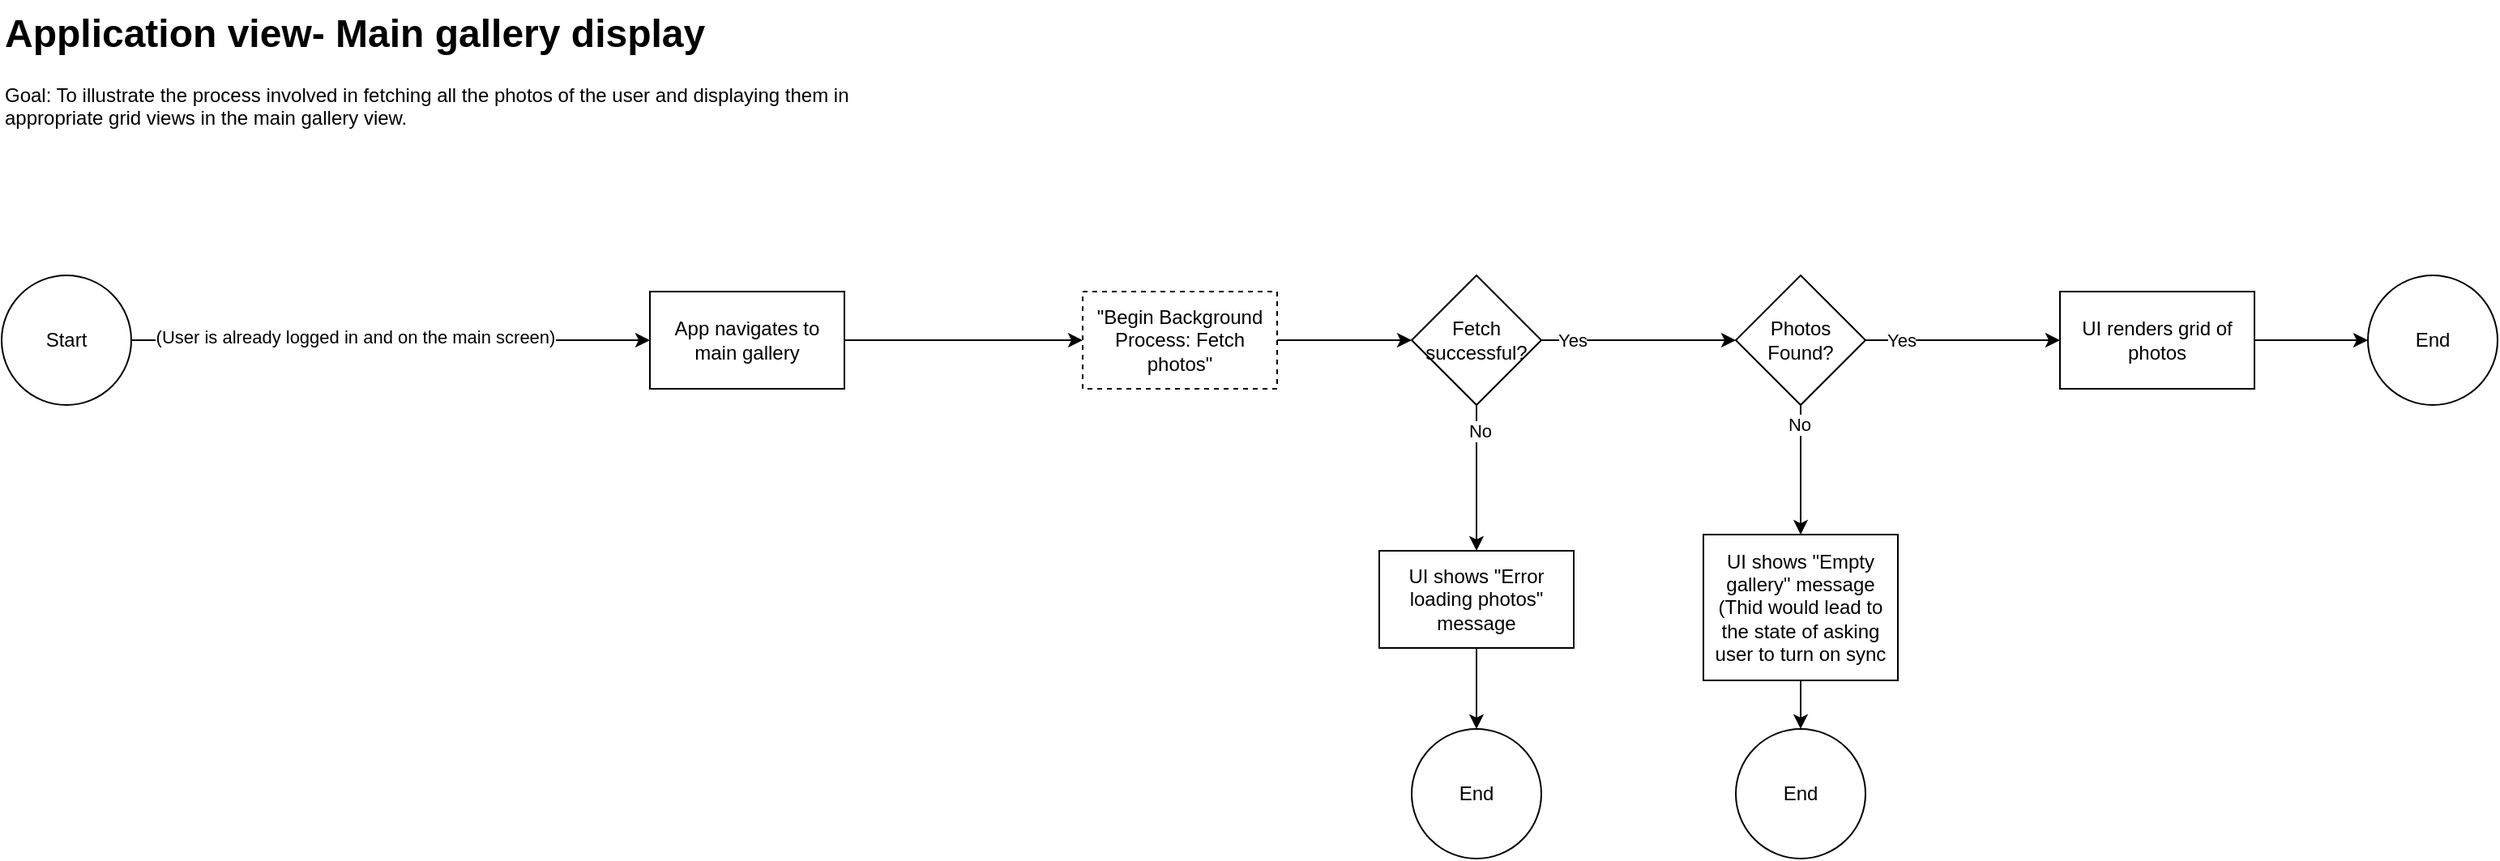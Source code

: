 <mxfile version="28.2.7" pages="3">
  <diagram name="Main gallery view-Application side Architecture" id="soFeNT79Fc8wWR2HupLG">
    <mxGraphModel dx="2977" dy="1703" grid="1" gridSize="10" guides="1" tooltips="1" connect="1" arrows="1" fold="1" page="1" pageScale="1" pageWidth="827" pageHeight="1169" math="0" shadow="0">
      <root>
        <mxCell id="0" />
        <mxCell id="1" parent="0" />
        <mxCell id="mT2T0vd9U5Znf32n-R54-3" style="edgeStyle=orthogonalEdgeStyle;rounded=0;orthogonalLoop=1;jettySize=auto;html=1;" parent="1" source="mT2T0vd9U5Znf32n-R54-1" target="mT2T0vd9U5Znf32n-R54-2" edge="1">
          <mxGeometry relative="1" as="geometry" />
        </mxCell>
        <mxCell id="mT2T0vd9U5Znf32n-R54-4" value="&lt;p data-pm-slice=&quot;1 1 [&amp;quot;ordered_list&amp;quot;,{&amp;quot;order&amp;quot;:1},&amp;quot;list_item&amp;quot;,{},&amp;quot;bullet_list&amp;quot;,{},&amp;quot;list_item&amp;quot;,{}]&quot;&gt;(User is already logged in and on the main screen)&lt;/p&gt;" style="edgeLabel;html=1;align=center;verticalAlign=middle;resizable=0;points=[];" parent="mT2T0vd9U5Znf32n-R54-3" vertex="1" connectable="0">
          <mxGeometry x="-0.141" y="2" relative="1" as="geometry">
            <mxPoint as="offset" />
          </mxGeometry>
        </mxCell>
        <mxCell id="mT2T0vd9U5Znf32n-R54-1" value="Start" style="ellipse;whiteSpace=wrap;html=1;aspect=fixed;" parent="1" vertex="1">
          <mxGeometry x="40" y="240" width="80" height="80" as="geometry" />
        </mxCell>
        <mxCell id="mT2T0vd9U5Znf32n-R54-6" style="edgeStyle=orthogonalEdgeStyle;rounded=0;orthogonalLoop=1;jettySize=auto;html=1;entryX=0;entryY=0.5;entryDx=0;entryDy=0;" parent="1" source="mT2T0vd9U5Znf32n-R54-2" target="mT2T0vd9U5Znf32n-R54-5" edge="1">
          <mxGeometry relative="1" as="geometry" />
        </mxCell>
        <mxCell id="mT2T0vd9U5Znf32n-R54-2" value="App navigates to main gallery" style="rounded=0;whiteSpace=wrap;html=1;" parent="1" vertex="1">
          <mxGeometry x="440" y="250" width="120" height="60" as="geometry" />
        </mxCell>
        <mxCell id="mT2T0vd9U5Znf32n-R54-8" style="edgeStyle=orthogonalEdgeStyle;rounded=0;orthogonalLoop=1;jettySize=auto;html=1;" parent="1" source="mT2T0vd9U5Znf32n-R54-5" target="mT2T0vd9U5Znf32n-R54-7" edge="1">
          <mxGeometry relative="1" as="geometry" />
        </mxCell>
        <mxCell id="mT2T0vd9U5Znf32n-R54-5" value="&quot;Begin Background Process: Fetch photos&quot;" style="rounded=0;whiteSpace=wrap;html=1;dashed=1;" parent="1" vertex="1">
          <mxGeometry x="707" y="250" width="120" height="60" as="geometry" />
        </mxCell>
        <mxCell id="mT2T0vd9U5Znf32n-R54-9" style="edgeStyle=orthogonalEdgeStyle;rounded=0;orthogonalLoop=1;jettySize=auto;html=1;" parent="1" source="mT2T0vd9U5Znf32n-R54-7" edge="1">
          <mxGeometry relative="1" as="geometry">
            <mxPoint x="950" y="410" as="targetPoint" />
          </mxGeometry>
        </mxCell>
        <mxCell id="mT2T0vd9U5Znf32n-R54-12" value="No" style="edgeLabel;html=1;align=center;verticalAlign=middle;resizable=0;points=[];" parent="mT2T0vd9U5Znf32n-R54-9" vertex="1" connectable="0">
          <mxGeometry x="-0.649" y="2" relative="1" as="geometry">
            <mxPoint as="offset" />
          </mxGeometry>
        </mxCell>
        <mxCell id="mT2T0vd9U5Znf32n-R54-11" style="edgeStyle=orthogonalEdgeStyle;rounded=0;orthogonalLoop=1;jettySize=auto;html=1;" parent="1" source="mT2T0vd9U5Znf32n-R54-7" edge="1">
          <mxGeometry relative="1" as="geometry">
            <mxPoint x="1110" y="280" as="targetPoint" />
          </mxGeometry>
        </mxCell>
        <mxCell id="mT2T0vd9U5Znf32n-R54-13" value="Yes" style="edgeLabel;html=1;align=center;verticalAlign=middle;resizable=0;points=[];" parent="mT2T0vd9U5Znf32n-R54-11" vertex="1" connectable="0">
          <mxGeometry x="-0.693" relative="1" as="geometry">
            <mxPoint as="offset" />
          </mxGeometry>
        </mxCell>
        <mxCell id="mT2T0vd9U5Znf32n-R54-7" value="Fetch successful?" style="rhombus;whiteSpace=wrap;html=1;" parent="1" vertex="1">
          <mxGeometry x="910" y="240" width="80" height="80" as="geometry" />
        </mxCell>
        <mxCell id="mT2T0vd9U5Znf32n-R54-15" style="edgeStyle=orthogonalEdgeStyle;rounded=0;orthogonalLoop=1;jettySize=auto;html=1;" parent="1" source="mT2T0vd9U5Znf32n-R54-14" edge="1">
          <mxGeometry relative="1" as="geometry">
            <mxPoint x="1150" y="400" as="targetPoint" />
          </mxGeometry>
        </mxCell>
        <mxCell id="mT2T0vd9U5Znf32n-R54-17" value="No" style="edgeLabel;html=1;align=center;verticalAlign=middle;resizable=0;points=[];" parent="mT2T0vd9U5Znf32n-R54-15" vertex="1" connectable="0">
          <mxGeometry x="-0.705" y="-1" relative="1" as="geometry">
            <mxPoint as="offset" />
          </mxGeometry>
        </mxCell>
        <mxCell id="mT2T0vd9U5Znf32n-R54-16" style="edgeStyle=orthogonalEdgeStyle;rounded=0;orthogonalLoop=1;jettySize=auto;html=1;" parent="1" source="mT2T0vd9U5Znf32n-R54-14" edge="1">
          <mxGeometry relative="1" as="geometry">
            <mxPoint x="1310" y="280" as="targetPoint" />
          </mxGeometry>
        </mxCell>
        <mxCell id="SPnkVTFteZGqy6TIdmlY-1" value="Yes" style="edgeLabel;html=1;align=center;verticalAlign=middle;resizable=0;points=[];" vertex="1" connectable="0" parent="mT2T0vd9U5Znf32n-R54-16">
          <mxGeometry x="-0.644" relative="1" as="geometry">
            <mxPoint as="offset" />
          </mxGeometry>
        </mxCell>
        <mxCell id="mT2T0vd9U5Znf32n-R54-14" value="Photos Found?" style="rhombus;whiteSpace=wrap;html=1;" parent="1" vertex="1">
          <mxGeometry x="1110" y="240" width="80" height="80" as="geometry" />
        </mxCell>
        <mxCell id="mT2T0vd9U5Znf32n-R54-19" style="edgeStyle=orthogonalEdgeStyle;rounded=0;orthogonalLoop=1;jettySize=auto;html=1;" parent="1" source="mT2T0vd9U5Znf32n-R54-18" target="mT2T0vd9U5Znf32n-R54-20" edge="1">
          <mxGeometry relative="1" as="geometry">
            <mxPoint x="1500" y="280" as="targetPoint" />
          </mxGeometry>
        </mxCell>
        <mxCell id="mT2T0vd9U5Znf32n-R54-18" value="UI renders grid of photos" style="rounded=0;whiteSpace=wrap;html=1;" parent="1" vertex="1">
          <mxGeometry x="1310" y="250" width="120" height="60" as="geometry" />
        </mxCell>
        <mxCell id="mT2T0vd9U5Znf32n-R54-20" value="End" style="ellipse;whiteSpace=wrap;html=1;aspect=fixed;" parent="1" vertex="1">
          <mxGeometry x="1500" y="240" width="80" height="80" as="geometry" />
        </mxCell>
        <mxCell id="mT2T0vd9U5Znf32n-R54-25" style="edgeStyle=orthogonalEdgeStyle;rounded=0;orthogonalLoop=1;jettySize=auto;html=1;" parent="1" source="mT2T0vd9U5Znf32n-R54-21" target="mT2T0vd9U5Znf32n-R54-26" edge="1">
          <mxGeometry relative="1" as="geometry">
            <mxPoint x="950" y="520" as="targetPoint" />
          </mxGeometry>
        </mxCell>
        <mxCell id="mT2T0vd9U5Znf32n-R54-21" value="UI shows &quot;Error loading photos&quot; message" style="rounded=0;whiteSpace=wrap;html=1;" parent="1" vertex="1">
          <mxGeometry x="890" y="410" width="120" height="60" as="geometry" />
        </mxCell>
        <mxCell id="mT2T0vd9U5Znf32n-R54-23" style="edgeStyle=orthogonalEdgeStyle;rounded=0;orthogonalLoop=1;jettySize=auto;html=1;" parent="1" source="mT2T0vd9U5Znf32n-R54-22" target="mT2T0vd9U5Znf32n-R54-24" edge="1">
          <mxGeometry relative="1" as="geometry">
            <mxPoint x="1150" y="560" as="targetPoint" />
          </mxGeometry>
        </mxCell>
        <mxCell id="mT2T0vd9U5Znf32n-R54-22" value="UI shows &quot;Empty gallery&quot; message&lt;div&gt;(Thid would lead to the state of asking user to turn on sync&lt;/div&gt;" style="rounded=0;whiteSpace=wrap;html=1;" parent="1" vertex="1">
          <mxGeometry x="1090" y="400" width="120" height="90" as="geometry" />
        </mxCell>
        <mxCell id="mT2T0vd9U5Znf32n-R54-24" value="End" style="ellipse;whiteSpace=wrap;html=1;aspect=fixed;" parent="1" vertex="1">
          <mxGeometry x="1110" y="520" width="80" height="80" as="geometry" />
        </mxCell>
        <mxCell id="mT2T0vd9U5Znf32n-R54-26" value="End" style="ellipse;whiteSpace=wrap;html=1;aspect=fixed;" parent="1" vertex="1">
          <mxGeometry x="910" y="520" width="80" height="80" as="geometry" />
        </mxCell>
        <mxCell id="mT2T0vd9U5Znf32n-R54-27" value="&lt;h1 style=&quot;margin-top: 0px;&quot;&gt;Application view- Main gallery display&lt;/h1&gt;&lt;p&gt;Goal: To illustrate the process involved in fetching all the photos of the user and displaying them in appropriate grid views in the main gallery view.&amp;nbsp;&lt;/p&gt;" style="text;html=1;whiteSpace=wrap;overflow=hidden;rounded=0;" parent="1" vertex="1">
          <mxGeometry x="40" y="70" width="550" height="120" as="geometry" />
        </mxCell>
      </root>
    </mxGraphModel>
  </diagram>
  <diagram id="aQ-A9QGUKl31CdBvyOFe" name="Main Gallery View-Server side architecture">
    <mxGraphModel dx="3473" dy="1987" grid="1" gridSize="10" guides="1" tooltips="1" connect="1" arrows="1" fold="1" page="1" pageScale="1" pageWidth="827" pageHeight="1169" math="0" shadow="0">
      <root>
        <mxCell id="0" />
        <mxCell id="1" parent="0" />
        <mxCell id="EclU5eAB8wHUrEpQA5vV-11" style="edgeStyle=orthogonalEdgeStyle;rounded=0;orthogonalLoop=1;jettySize=auto;html=1;" edge="1" parent="1" source="EclU5eAB8wHUrEpQA5vV-13" target="EclU5eAB8wHUrEpQA5vV-17">
          <mxGeometry relative="1" as="geometry" />
        </mxCell>
        <mxCell id="EclU5eAB8wHUrEpQA5vV-12" value="&lt;p data-pm-slice=&quot;1 1 [&amp;quot;ordered_list&amp;quot;,{&amp;quot;order&amp;quot;:1},&amp;quot;list_item&amp;quot;,{},&amp;quot;bullet_list&amp;quot;,{},&amp;quot;list_item&amp;quot;,{}]&quot;&gt;&lt;code&gt;(1. GET /photos [JWT])&lt;/code&gt;&lt;/p&gt;" style="edgeLabel;html=1;align=center;verticalAlign=middle;resizable=0;points=[];" vertex="1" connectable="0" parent="EclU5eAB8wHUrEpQA5vV-11">
          <mxGeometry x="-0.161" relative="1" as="geometry">
            <mxPoint x="-29" as="offset" />
          </mxGeometry>
        </mxCell>
        <mxCell id="EclU5eAB8wHUrEpQA5vV-13" value="Mobile App(External actor)" style="rounded=0;whiteSpace=wrap;html=1;" vertex="1" parent="1">
          <mxGeometry x="20" y="305" width="120" height="60" as="geometry" />
        </mxCell>
        <mxCell id="EclU5eAB8wHUrEpQA5vV-14" value="&lt;h1 style=&quot;margin-top: 0px;&quot;&gt;Main Gallery View- Server side architecture diagram&lt;/h1&gt;&lt;div&gt;&lt;br&gt;&lt;/div&gt;&lt;p&gt;Goal: To depict the server-side architecture flow of how photos will be fetched and rendered in the main gallery view of the app&lt;/p&gt;" style="text;html=1;whiteSpace=wrap;overflow=hidden;rounded=0;" vertex="1" parent="1">
          <mxGeometry x="80" y="40" width="710" height="140" as="geometry" />
        </mxCell>
        <mxCell id="EclU5eAB8wHUrEpQA5vV-15" value="Server side architecture" style="swimlane;childLayout=stackLayout;resizeParent=1;resizeParentMax=0;startSize=20;html=1;" vertex="1" parent="1">
          <mxGeometry x="340" y="200" width="1400" height="770" as="geometry" />
        </mxCell>
        <mxCell id="EclU5eAB8wHUrEpQA5vV-16" value="Amazon API gateway" style="swimlane;startSize=20;html=1;" vertex="1" parent="EclU5eAB8wHUrEpQA5vV-15">
          <mxGeometry y="20" width="290" height="750" as="geometry" />
        </mxCell>
        <mxCell id="EclU5eAB8wHUrEpQA5vV-34" style="edgeStyle=orthogonalEdgeStyle;rounded=0;orthogonalLoop=1;jettySize=auto;html=1;" edge="1" parent="EclU5eAB8wHUrEpQA5vV-16" source="EclU5eAB8wHUrEpQA5vV-17" target="EclU5eAB8wHUrEpQA5vV-33">
          <mxGeometry relative="1" as="geometry" />
        </mxCell>
        <mxCell id="EclU5eAB8wHUrEpQA5vV-17" value="Amazon API Gateway" style="sketch=0;outlineConnect=0;fontColor=#232F3E;gradientColor=none;strokeColor=#ffffff;fillColor=#232F3E;dashed=0;verticalLabelPosition=middle;verticalAlign=bottom;align=center;html=1;whiteSpace=wrap;fontSize=10;fontStyle=1;spacing=3;shape=mxgraph.aws4.productIcon;prIcon=mxgraph.aws4.api_gateway;" vertex="1" parent="EclU5eAB8wHUrEpQA5vV-16">
          <mxGeometry x="105" y="60" width="80" height="110" as="geometry" />
        </mxCell>
        <mxCell id="EclU5eAB8wHUrEpQA5vV-33" value="is Valid JWT?" style="rhombus;whiteSpace=wrap;html=1;" vertex="1" parent="EclU5eAB8wHUrEpQA5vV-16">
          <mxGeometry x="105" y="300" width="80" height="80" as="geometry" />
        </mxCell>
        <mxCell id="EclU5eAB8wHUrEpQA5vV-18" value="Lambda" style="swimlane;startSize=20;html=1;" vertex="1" parent="EclU5eAB8wHUrEpQA5vV-15">
          <mxGeometry x="290" y="20" width="590" height="750" as="geometry" />
        </mxCell>
        <mxCell id="EclU5eAB8wHUrEpQA5vV-45" style="edgeStyle=orthogonalEdgeStyle;rounded=0;orthogonalLoop=1;jettySize=auto;html=1;" edge="1" parent="EclU5eAB8wHUrEpQA5vV-18" source="EclU5eAB8wHUrEpQA5vV-20">
          <mxGeometry relative="1" as="geometry">
            <mxPoint x="305" y="500" as="targetPoint" />
          </mxGeometry>
        </mxCell>
        <mxCell id="EclU5eAB8wHUrEpQA5vV-20" value="" style="outlineConnect=0;dashed=0;verticalLabelPosition=bottom;verticalAlign=top;align=center;html=1;shape=mxgraph.aws3.lambda_function;fillColor=#F58534;gradientColor=none;" vertex="1" parent="EclU5eAB8wHUrEpQA5vV-18">
          <mxGeometry x="270" y="70" width="69" height="72" as="geometry" />
        </mxCell>
        <mxCell id="EclU5eAB8wHUrEpQA5vV-23" value="getPhotosLambda&lt;div&gt;&lt;em style=&quot;background-color: transparent; color: light-dark(rgb(0, 0, 0), rgb(255, 255, 255));&quot;&gt;Extracts &lt;code&gt;user_id&lt;/code&gt; from the JWT.&lt;/em&gt;&lt;/div&gt;" style="text;html=1;whiteSpace=wrap;strokeColor=none;fillColor=none;align=center;verticalAlign=middle;rounded=0;" vertex="1" parent="EclU5eAB8wHUrEpQA5vV-18">
          <mxGeometry x="190" y="10" width="200" height="60" as="geometry" />
        </mxCell>
        <mxCell id="EclU5eAB8wHUrEpQA5vV-38" style="edgeStyle=orthogonalEdgeStyle;rounded=0;orthogonalLoop=1;jettySize=auto;html=1;exitX=1;exitY=0.5;exitDx=0;exitDy=0;" edge="1" parent="EclU5eAB8wHUrEpQA5vV-18" source="EclU5eAB8wHUrEpQA5vV-33">
          <mxGeometry relative="1" as="geometry">
            <mxPoint x="265" y="104.5" as="targetPoint" />
            <mxPoint x="-20" y="324.5" as="sourcePoint" />
            <Array as="points">
              <mxPoint x="235" y="340" />
              <mxPoint x="235" y="105" />
            </Array>
          </mxGeometry>
        </mxCell>
        <mxCell id="EclU5eAB8wHUrEpQA5vV-39" value="Yes" style="edgeLabel;html=1;align=center;verticalAlign=middle;resizable=0;points=[];" vertex="1" connectable="0" parent="EclU5eAB8wHUrEpQA5vV-38">
          <mxGeometry x="-0.915" relative="1" as="geometry">
            <mxPoint as="offset" />
          </mxGeometry>
        </mxCell>
        <mxCell id="EclU5eAB8wHUrEpQA5vV-40" value="&lt;p data-pm-slice=&quot;1 1 [&amp;quot;ordered_list&amp;quot;,{&amp;quot;order&amp;quot;:1},&amp;quot;list_item&amp;quot;,{},&amp;quot;bullet_list&amp;quot;,{},&amp;quot;list_item&amp;quot;,{}]&quot;&gt;&lt;code&gt;(2a. Valid JWT, triggers Lambda)&lt;/code&gt;&lt;/p&gt;" style="edgeLabel;html=1;align=center;verticalAlign=middle;resizable=0;points=[];" vertex="1" connectable="0" parent="EclU5eAB8wHUrEpQA5vV-38">
          <mxGeometry x="-0.529" y="-2" relative="1" as="geometry">
            <mxPoint x="62" y="-2" as="offset" />
          </mxGeometry>
        </mxCell>
        <mxCell id="EclU5eAB8wHUrEpQA5vV-46" value="Database Query successful ?&lt;div&gt;&lt;br&gt;&lt;/div&gt;" style="rhombus;whiteSpace=wrap;html=1;" vertex="1" parent="EclU5eAB8wHUrEpQA5vV-18">
          <mxGeometry x="236.75" y="500" width="135.5" height="130" as="geometry" />
        </mxCell>
        <mxCell id="EclU5eAB8wHUrEpQA5vV-41" style="edgeStyle=orthogonalEdgeStyle;rounded=0;orthogonalLoop=1;jettySize=auto;html=1;" edge="1" parent="EclU5eAB8wHUrEpQA5vV-18">
          <mxGeometry relative="1" as="geometry">
            <mxPoint x="339" y="100" as="sourcePoint" />
            <mxPoint x="790" y="100" as="targetPoint" />
          </mxGeometry>
        </mxCell>
        <mxCell id="EclU5eAB8wHUrEpQA5vV-42" value="(3. SELECT * FROM photos...)" style="edgeLabel;html=1;align=center;verticalAlign=middle;resizable=0;points=[];" vertex="1" connectable="0" parent="EclU5eAB8wHUrEpQA5vV-41">
          <mxGeometry x="-0.466" y="-1" relative="1" as="geometry">
            <mxPoint x="52" y="-1" as="offset" />
          </mxGeometry>
        </mxCell>
        <mxCell id="EclU5eAB8wHUrEpQA5vV-19" value="Amazon RDS&amp;nbsp;" style="swimlane;startSize=20;html=1;" vertex="1" parent="EclU5eAB8wHUrEpQA5vV-15">
          <mxGeometry x="880" y="20" width="520" height="750" as="geometry" />
        </mxCell>
        <mxCell id="EclU5eAB8wHUrEpQA5vV-24" value="Amazon RDS" style="sketch=0;outlineConnect=0;fontColor=#232F3E;gradientColor=none;strokeColor=#ffffff;fillColor=#232F3E;dashed=0;verticalLabelPosition=middle;verticalAlign=bottom;align=center;html=1;whiteSpace=wrap;fontSize=10;fontStyle=1;spacing=3;shape=mxgraph.aws4.productIcon;prIcon=mxgraph.aws4.rds;" vertex="1" parent="EclU5eAB8wHUrEpQA5vV-19">
          <mxGeometry x="200" y="56" width="80" height="100" as="geometry" />
        </mxCell>
        <mxCell id="EclU5eAB8wHUrEpQA5vV-43" style="edgeStyle=orthogonalEdgeStyle;rounded=0;orthogonalLoop=1;jettySize=auto;html=1;" edge="1" parent="EclU5eAB8wHUrEpQA5vV-15" source="EclU5eAB8wHUrEpQA5vV-24" target="EclU5eAB8wHUrEpQA5vV-20">
          <mxGeometry relative="1" as="geometry">
            <Array as="points">
              <mxPoint x="660" y="150" />
              <mxPoint x="660" y="140" />
            </Array>
          </mxGeometry>
        </mxCell>
        <mxCell id="EclU5eAB8wHUrEpQA5vV-44" value="(4. List of Photo Records [JSON])" style="edgeLabel;html=1;align=center;verticalAlign=middle;resizable=0;points=[];" vertex="1" connectable="0" parent="EclU5eAB8wHUrEpQA5vV-43">
          <mxGeometry x="0.153" relative="1" as="geometry">
            <mxPoint as="offset" />
          </mxGeometry>
        </mxCell>
        <mxCell id="EclU5eAB8wHUrEpQA5vV-47" style="edgeStyle=orthogonalEdgeStyle;rounded=0;orthogonalLoop=1;jettySize=auto;html=1;" edge="1" parent="EclU5eAB8wHUrEpQA5vV-15" source="EclU5eAB8wHUrEpQA5vV-46" target="EclU5eAB8wHUrEpQA5vV-17">
          <mxGeometry relative="1" as="geometry">
            <Array as="points">
              <mxPoint x="90" y="585" />
              <mxPoint x="90" y="230" />
              <mxPoint x="130" y="230" />
            </Array>
          </mxGeometry>
        </mxCell>
        <mxCell id="EclU5eAB8wHUrEpQA5vV-48" value="Yes" style="edgeLabel;html=1;align=center;verticalAlign=middle;resizable=0;points=[];" vertex="1" connectable="0" parent="EclU5eAB8wHUrEpQA5vV-47">
          <mxGeometry x="-0.939" y="3" relative="1" as="geometry">
            <mxPoint x="10" y="-8" as="offset" />
          </mxGeometry>
        </mxCell>
        <mxCell id="EclU5eAB8wHUrEpQA5vV-49" value="(5. 200 OK Response [JSON list])" style="edgeLabel;html=1;align=center;verticalAlign=middle;resizable=0;points=[];" vertex="1" connectable="0" parent="EclU5eAB8wHUrEpQA5vV-47">
          <mxGeometry x="-0.539" y="-1" relative="1" as="geometry">
            <mxPoint x="1" as="offset" />
          </mxGeometry>
        </mxCell>
        <mxCell id="EclU5eAB8wHUrEpQA5vV-52" style="edgeStyle=orthogonalEdgeStyle;rounded=0;orthogonalLoop=1;jettySize=auto;html=1;" edge="1" parent="EclU5eAB8wHUrEpQA5vV-15" source="EclU5eAB8wHUrEpQA5vV-46" target="EclU5eAB8wHUrEpQA5vV-17">
          <mxGeometry relative="1" as="geometry">
            <Array as="points">
              <mxPoint x="595" y="690" />
              <mxPoint x="230" y="690" />
              <mxPoint x="230" y="135" />
            </Array>
          </mxGeometry>
        </mxCell>
        <mxCell id="EclU5eAB8wHUrEpQA5vV-54" value="(5b. 500 Internal Server Error)" style="edgeLabel;html=1;align=center;verticalAlign=middle;resizable=0;points=[];" vertex="1" connectable="0" parent="EclU5eAB8wHUrEpQA5vV-52">
          <mxGeometry x="-0.515" y="-1" relative="1" as="geometry">
            <mxPoint as="offset" />
          </mxGeometry>
        </mxCell>
        <mxCell id="EclU5eAB8wHUrEpQA5vV-55" value="No" style="edgeLabel;html=1;align=center;verticalAlign=middle;resizable=0;points=[];" vertex="1" connectable="0" parent="EclU5eAB8wHUrEpQA5vV-52">
          <mxGeometry x="-0.919" relative="1" as="geometry">
            <mxPoint as="offset" />
          </mxGeometry>
        </mxCell>
        <mxCell id="EclU5eAB8wHUrEpQA5vV-35" style="edgeStyle=orthogonalEdgeStyle;rounded=0;orthogonalLoop=1;jettySize=auto;html=1;entryX=0.5;entryY=1;entryDx=0;entryDy=0;" edge="1" parent="1" source="EclU5eAB8wHUrEpQA5vV-33" target="EclU5eAB8wHUrEpQA5vV-13">
          <mxGeometry relative="1" as="geometry" />
        </mxCell>
        <mxCell id="EclU5eAB8wHUrEpQA5vV-36" value="No" style="edgeLabel;html=1;align=center;verticalAlign=middle;resizable=0;points=[];" vertex="1" connectable="0" parent="EclU5eAB8wHUrEpQA5vV-35">
          <mxGeometry x="-0.898" y="1" relative="1" as="geometry">
            <mxPoint as="offset" />
          </mxGeometry>
        </mxCell>
        <mxCell id="EclU5eAB8wHUrEpQA5vV-37" value="(2b. 401 Unauthorized Error)" style="edgeLabel;html=1;align=center;verticalAlign=middle;resizable=0;points=[];" vertex="1" connectable="0" parent="EclU5eAB8wHUrEpQA5vV-35">
          <mxGeometry x="-0.273" relative="1" as="geometry">
            <mxPoint as="offset" />
          </mxGeometry>
        </mxCell>
        <mxCell id="EclU5eAB8wHUrEpQA5vV-50" style="edgeStyle=orthogonalEdgeStyle;rounded=0;orthogonalLoop=1;jettySize=auto;html=1;entryX=0.75;entryY=1;entryDx=0;entryDy=0;" edge="1" parent="1" source="EclU5eAB8wHUrEpQA5vV-17" target="EclU5eAB8wHUrEpQA5vV-13">
          <mxGeometry relative="1" as="geometry">
            <Array as="points">
              <mxPoint x="292" y="360" />
              <mxPoint x="292" y="410" />
              <mxPoint x="110" y="410" />
            </Array>
          </mxGeometry>
        </mxCell>
        <mxCell id="EclU5eAB8wHUrEpQA5vV-51" value="(6. 200 OK Response [JSON list])" style="edgeLabel;html=1;align=center;verticalAlign=middle;resizable=0;points=[];" vertex="1" connectable="0" parent="EclU5eAB8wHUrEpQA5vV-50">
          <mxGeometry x="0.405" y="3" relative="1" as="geometry">
            <mxPoint as="offset" />
          </mxGeometry>
        </mxCell>
        <mxCell id="EclU5eAB8wHUrEpQA5vV-56" style="edgeStyle=orthogonalEdgeStyle;rounded=0;orthogonalLoop=1;jettySize=auto;html=1;entryX=0.654;entryY=0.948;entryDx=0;entryDy=0;entryPerimeter=0;" edge="1" parent="1" source="EclU5eAB8wHUrEpQA5vV-17" target="EclU5eAB8wHUrEpQA5vV-13">
          <mxGeometry relative="1" as="geometry">
            <Array as="points">
              <mxPoint x="450" y="420" />
              <mxPoint x="293" y="420" />
              <mxPoint x="293" y="480" />
              <mxPoint x="99" y="480" />
            </Array>
          </mxGeometry>
        </mxCell>
        <mxCell id="EclU5eAB8wHUrEpQA5vV-57" value="(6b. 500 Internal Server Error)" style="edgeLabel;html=1;align=center;verticalAlign=middle;resizable=0;points=[];" vertex="1" connectable="0" parent="EclU5eAB8wHUrEpQA5vV-56">
          <mxGeometry x="0.439" y="-1" relative="1" as="geometry">
            <mxPoint x="53" as="offset" />
          </mxGeometry>
        </mxCell>
      </root>
    </mxGraphModel>
  </diagram>
  <diagram id="uPmoQT6t7mvAOTmeX4oE" name="Main Gallery View-Block Diagram">
    <mxGraphModel dx="1737" dy="993" grid="1" gridSize="10" guides="1" tooltips="1" connect="1" arrows="1" fold="1" page="1" pageScale="1" pageWidth="827" pageHeight="1169" math="0" shadow="0">
      <root>
        <mxCell id="0" />
        <mxCell id="1" parent="0" />
        <mxCell id="wKyz78thEzWYcF34SXgP-1" value="&lt;h3 data-pm-slice=&quot;1 1 []&quot;&gt;&lt;strong&gt;2. Amazon RDS (PostgreSQL): Database Schema&lt;/strong&gt;&lt;/h3&gt;&lt;p&gt;This diagram shows the database tables we will create inside our PostgreSQL instance. These tables will hold all the metadata for our application.&lt;/p&gt;" style="text;html=1;whiteSpace=wrap;strokeColor=none;fillColor=none;align=center;verticalAlign=middle;rounded=0;" vertex="1" parent="1">
          <mxGeometry x="210" y="150" width="790" height="30" as="geometry" />
        </mxCell>
        <mxCell id="wKyz78thEzWYcF34SXgP-2" value="" style="rounded=0;whiteSpace=wrap;html=1;" vertex="1" parent="1">
          <mxGeometry x="337" y="260" width="340" height="840" as="geometry" />
        </mxCell>
        <mxCell id="wKyz78thEzWYcF34SXgP-3" value="Amazon RDS Instance: &quot;photosync-db&quot;" style="text;html=1;whiteSpace=wrap;strokeColor=none;fillColor=none;align=center;verticalAlign=middle;rounded=0;" vertex="1" parent="1">
          <mxGeometry x="384" y="300" width="246" height="30" as="geometry" />
        </mxCell>
        <mxCell id="wKyz78thEzWYcF34SXgP-4" value="" style="rounded=0;whiteSpace=wrap;html=1;" vertex="1" parent="1">
          <mxGeometry x="390" y="370" width="230" height="160" as="geometry" />
        </mxCell>
        <mxCell id="wKyz78thEzWYcF34SXgP-5" value="Table: &quot;users&quot;" style="text;html=1;whiteSpace=wrap;strokeColor=none;fillColor=none;align=center;verticalAlign=middle;rounded=0;" vertex="1" parent="1">
          <mxGeometry x="390" y="380" width="140" height="30" as="geometry" />
        </mxCell>
        <mxCell id="wKyz78thEzWYcF34SXgP-6" value="- user_id (Primary Key)&lt;div&gt;- email&lt;br&gt;- storage_used (e.g., 2.5GB)&lt;br&gt;- storage_quota (e.g., 5GB)&lt;/div&gt;" style="text;html=1;whiteSpace=wrap;strokeColor=none;fillColor=none;align=center;verticalAlign=middle;rounded=0;" vertex="1" parent="1">
          <mxGeometry x="420" y="430" width="163" height="70" as="geometry" />
        </mxCell>
        <mxCell id="wKyz78thEzWYcF34SXgP-7" value="" style="rounded=0;whiteSpace=wrap;html=1;" vertex="1" parent="1">
          <mxGeometry x="390" y="610" width="230" height="180" as="geometry" />
        </mxCell>
        <mxCell id="wKyz78thEzWYcF34SXgP-8" value="Table: &quot;photos&quot;" style="text;html=1;whiteSpace=wrap;strokeColor=none;fillColor=none;align=center;verticalAlign=middle;rounded=0;" vertex="1" parent="1">
          <mxGeometry x="410" y="630" width="140" height="30" as="geometry" />
        </mxCell>
        <mxCell id="wKyz78thEzWYcF34SXgP-9" value="- photo_id (Primary Key)&lt;br/&gt;- owner_id (Foreign Key to users)&lt;br/&gt;- object_key (e.g., &quot;user_id_123/...&quot;)&lt;br/&gt;- file_size&lt;br/&gt;- created_at (timestamp)" style="text;html=1;whiteSpace=wrap;strokeColor=none;fillColor=none;align=center;verticalAlign=middle;rounded=0;" vertex="1" parent="1">
          <mxGeometry x="390" y="680" width="250" height="70" as="geometry" />
        </mxCell>
        <mxCell id="wKyz78thEzWYcF34SXgP-10" value="" style="rounded=0;whiteSpace=wrap;html=1;" vertex="1" parent="1">
          <mxGeometry x="390" y="870" width="230" height="150" as="geometry" />
        </mxCell>
        <mxCell id="wKyz78thEzWYcF34SXgP-11" value="Table: &quot;pending_uploads&quot;" style="text;html=1;whiteSpace=wrap;strokeColor=none;fillColor=none;align=center;verticalAlign=middle;rounded=0;" vertex="1" parent="1">
          <mxGeometry x="410" y="890" width="160" height="30" as="geometry" />
        </mxCell>
        <mxCell id="wKyz78thEzWYcF34SXgP-12" value="- pending_id (Primary Key)&lt;br/&gt;- owner_id (Foreign Key to users)&lt;br/&gt;- file_size&lt;br/&gt;- created_at (timestamp)" style="text;html=1;whiteSpace=wrap;strokeColor=none;fillColor=none;align=center;verticalAlign=middle;rounded=0;" vertex="1" parent="1">
          <mxGeometry x="406.5" y="940" width="190" height="60" as="geometry" />
        </mxCell>
      </root>
    </mxGraphModel>
  </diagram>
</mxfile>

